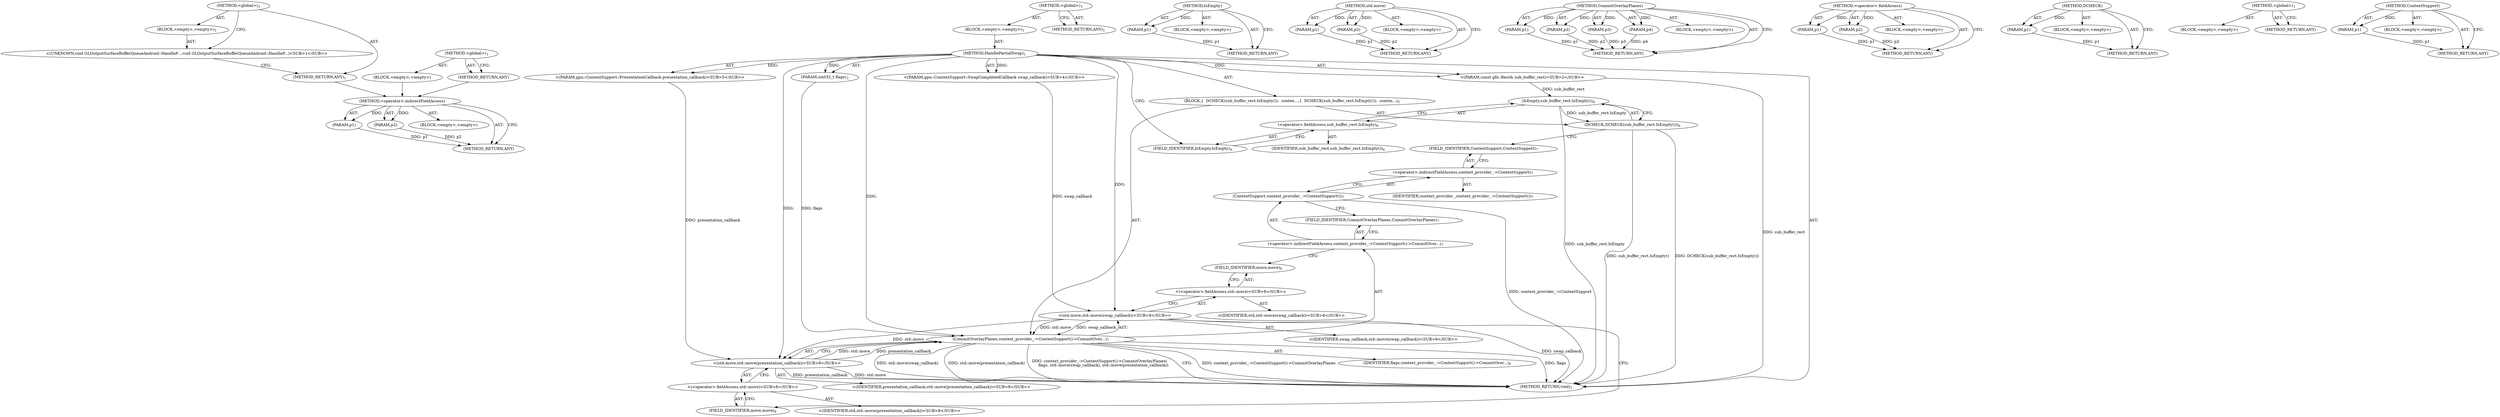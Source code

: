 digraph "&lt;global&gt;" {
vulnerable_80 [label=<(METHOD,&lt;operator&gt;.indirectFieldAccess)>];
vulnerable_81 [label=<(PARAM,p1)>];
vulnerable_82 [label=<(PARAM,p2)>];
vulnerable_83 [label=<(BLOCK,&lt;empty&gt;,&lt;empty&gt;)>];
vulnerable_84 [label=<(METHOD_RETURN,ANY)>];
vulnerable_6 [label=<(METHOD,&lt;global&gt;)<SUB>1</SUB>>];
vulnerable_7 [label=<(BLOCK,&lt;empty&gt;,&lt;empty&gt;)<SUB>1</SUB>>];
vulnerable_8 [label=<(METHOD,HandlePartialSwap)<SUB>1</SUB>>];
vulnerable_9 [label="<(PARAM,const gfx::Rect&amp; sub_buffer_rect)<SUB>2</SUB>>"];
vulnerable_10 [label=<(PARAM,uint32_t flags)<SUB>3</SUB>>];
vulnerable_11 [label="<(PARAM,gpu::ContextSupport::SwapCompletedCallback swap_callback)<SUB>4</SUB>>"];
vulnerable_12 [label="<(PARAM,gpu::ContextSupport::PresentationCallback presentation_callback)<SUB>5</SUB>>"];
vulnerable_13 [label=<(BLOCK,{
  DCHECK(sub_buffer_rect.IsEmpty());
  contex...,{
  DCHECK(sub_buffer_rect.IsEmpty());
  contex...)<SUB>5</SUB>>];
vulnerable_14 [label=<(DCHECK,DCHECK(sub_buffer_rect.IsEmpty()))<SUB>6</SUB>>];
vulnerable_15 [label=<(IsEmpty,sub_buffer_rect.IsEmpty())<SUB>6</SUB>>];
vulnerable_16 [label=<(&lt;operator&gt;.fieldAccess,sub_buffer_rect.IsEmpty)<SUB>6</SUB>>];
vulnerable_17 [label=<(IDENTIFIER,sub_buffer_rect,sub_buffer_rect.IsEmpty())<SUB>6</SUB>>];
vulnerable_18 [label=<(FIELD_IDENTIFIER,IsEmpty,IsEmpty)<SUB>6</SUB>>];
vulnerable_19 [label=<(CommitOverlayPlanes,context_provider_-&gt;ContextSupport()-&gt;CommitOver...)<SUB>7</SUB>>];
vulnerable_20 [label=<(&lt;operator&gt;.indirectFieldAccess,context_provider_-&gt;ContextSupport()-&gt;CommitOver...)<SUB>7</SUB>>];
vulnerable_21 [label=<(ContextSupport,context_provider_-&gt;ContextSupport())<SUB>7</SUB>>];
vulnerable_22 [label=<(&lt;operator&gt;.indirectFieldAccess,context_provider_-&gt;ContextSupport)<SUB>7</SUB>>];
vulnerable_23 [label=<(IDENTIFIER,context_provider_,context_provider_-&gt;ContextSupport())<SUB>7</SUB>>];
vulnerable_24 [label=<(FIELD_IDENTIFIER,ContextSupport,ContextSupport)<SUB>7</SUB>>];
vulnerable_25 [label=<(FIELD_IDENTIFIER,CommitOverlayPlanes,CommitOverlayPlanes)<SUB>7</SUB>>];
vulnerable_26 [label=<(IDENTIFIER,flags,context_provider_-&gt;ContextSupport()-&gt;CommitOver...)<SUB>8</SUB>>];
vulnerable_27 [label="<(std.move,std::move(swap_callback))<SUB>8</SUB>>"];
vulnerable_28 [label="<(&lt;operator&gt;.fieldAccess,std::move)<SUB>8</SUB>>"];
vulnerable_29 [label="<(IDENTIFIER,std,std::move(swap_callback))<SUB>8</SUB>>"];
vulnerable_30 [label=<(FIELD_IDENTIFIER,move,move)<SUB>8</SUB>>];
vulnerable_31 [label="<(IDENTIFIER,swap_callback,std::move(swap_callback))<SUB>8</SUB>>"];
vulnerable_32 [label="<(std.move,std::move(presentation_callback))<SUB>8</SUB>>"];
vulnerable_33 [label="<(&lt;operator&gt;.fieldAccess,std::move)<SUB>8</SUB>>"];
vulnerable_34 [label="<(IDENTIFIER,std,std::move(presentation_callback))<SUB>8</SUB>>"];
vulnerable_35 [label=<(FIELD_IDENTIFIER,move,move)<SUB>8</SUB>>];
vulnerable_36 [label="<(IDENTIFIER,presentation_callback,std::move(presentation_callback))<SUB>8</SUB>>"];
vulnerable_37 [label=<(METHOD_RETURN,void)<SUB>1</SUB>>];
vulnerable_39 [label=<(METHOD_RETURN,ANY)<SUB>1</SUB>>];
vulnerable_64 [label=<(METHOD,IsEmpty)>];
vulnerable_65 [label=<(PARAM,p1)>];
vulnerable_66 [label=<(BLOCK,&lt;empty&gt;,&lt;empty&gt;)>];
vulnerable_67 [label=<(METHOD_RETURN,ANY)>];
vulnerable_89 [label=<(METHOD,std.move)>];
vulnerable_90 [label=<(PARAM,p1)>];
vulnerable_91 [label=<(PARAM,p2)>];
vulnerable_92 [label=<(BLOCK,&lt;empty&gt;,&lt;empty&gt;)>];
vulnerable_93 [label=<(METHOD_RETURN,ANY)>];
vulnerable_73 [label=<(METHOD,CommitOverlayPlanes)>];
vulnerable_74 [label=<(PARAM,p1)>];
vulnerable_75 [label=<(PARAM,p2)>];
vulnerable_76 [label=<(PARAM,p3)>];
vulnerable_77 [label=<(PARAM,p4)>];
vulnerable_78 [label=<(BLOCK,&lt;empty&gt;,&lt;empty&gt;)>];
vulnerable_79 [label=<(METHOD_RETURN,ANY)>];
vulnerable_68 [label=<(METHOD,&lt;operator&gt;.fieldAccess)>];
vulnerable_69 [label=<(PARAM,p1)>];
vulnerable_70 [label=<(PARAM,p2)>];
vulnerable_71 [label=<(BLOCK,&lt;empty&gt;,&lt;empty&gt;)>];
vulnerable_72 [label=<(METHOD_RETURN,ANY)>];
vulnerable_60 [label=<(METHOD,DCHECK)>];
vulnerable_61 [label=<(PARAM,p1)>];
vulnerable_62 [label=<(BLOCK,&lt;empty&gt;,&lt;empty&gt;)>];
vulnerable_63 [label=<(METHOD_RETURN,ANY)>];
vulnerable_54 [label=<(METHOD,&lt;global&gt;)<SUB>1</SUB>>];
vulnerable_55 [label=<(BLOCK,&lt;empty&gt;,&lt;empty&gt;)>];
vulnerable_56 [label=<(METHOD_RETURN,ANY)>];
vulnerable_85 [label=<(METHOD,ContextSupport)>];
vulnerable_86 [label=<(PARAM,p1)>];
vulnerable_87 [label=<(BLOCK,&lt;empty&gt;,&lt;empty&gt;)>];
vulnerable_88 [label=<(METHOD_RETURN,ANY)>];
fixed_6 [label=<(METHOD,&lt;global&gt;)<SUB>1</SUB>>];
fixed_7 [label=<(BLOCK,&lt;empty&gt;,&lt;empty&gt;)<SUB>1</SUB>>];
fixed_8 [label="<(UNKNOWN,void GLOutputSurfaceBufferQueueAndroid::HandleP...,void GLOutputSurfaceBufferQueueAndroid::HandleP...)<SUB>1</SUB>>"];
fixed_9 [label=<(METHOD_RETURN,ANY)<SUB>1</SUB>>];
fixed_14 [label=<(METHOD,&lt;global&gt;)<SUB>1</SUB>>];
fixed_15 [label=<(BLOCK,&lt;empty&gt;,&lt;empty&gt;)>];
fixed_16 [label=<(METHOD_RETURN,ANY)>];
vulnerable_80 -> vulnerable_81  [key=0, label="AST: "];
vulnerable_80 -> vulnerable_81  [key=1, label="DDG: "];
vulnerable_80 -> vulnerable_83  [key=0, label="AST: "];
vulnerable_80 -> vulnerable_82  [key=0, label="AST: "];
vulnerable_80 -> vulnerable_82  [key=1, label="DDG: "];
vulnerable_80 -> vulnerable_84  [key=0, label="AST: "];
vulnerable_80 -> vulnerable_84  [key=1, label="CFG: "];
vulnerable_81 -> vulnerable_84  [key=0, label="DDG: p1"];
vulnerable_82 -> vulnerable_84  [key=0, label="DDG: p2"];
vulnerable_6 -> vulnerable_7  [key=0, label="AST: "];
vulnerable_6 -> vulnerable_39  [key=0, label="AST: "];
vulnerable_6 -> vulnerable_39  [key=1, label="CFG: "];
vulnerable_7 -> vulnerable_8  [key=0, label="AST: "];
vulnerable_8 -> vulnerable_9  [key=0, label="AST: "];
vulnerable_8 -> vulnerable_9  [key=1, label="DDG: "];
vulnerable_8 -> vulnerable_10  [key=0, label="AST: "];
vulnerable_8 -> vulnerable_10  [key=1, label="DDG: "];
vulnerable_8 -> vulnerable_11  [key=0, label="AST: "];
vulnerable_8 -> vulnerable_11  [key=1, label="DDG: "];
vulnerable_8 -> vulnerable_12  [key=0, label="AST: "];
vulnerable_8 -> vulnerable_12  [key=1, label="DDG: "];
vulnerable_8 -> vulnerable_13  [key=0, label="AST: "];
vulnerable_8 -> vulnerable_37  [key=0, label="AST: "];
vulnerable_8 -> vulnerable_18  [key=0, label="CFG: "];
vulnerable_8 -> vulnerable_19  [key=0, label="DDG: "];
vulnerable_8 -> vulnerable_27  [key=0, label="DDG: "];
vulnerable_8 -> vulnerable_32  [key=0, label="DDG: "];
vulnerable_9 -> vulnerable_37  [key=0, label="DDG: sub_buffer_rect"];
vulnerable_9 -> vulnerable_15  [key=0, label="DDG: sub_buffer_rect"];
vulnerable_10 -> vulnerable_19  [key=0, label="DDG: flags"];
vulnerable_11 -> vulnerable_27  [key=0, label="DDG: swap_callback"];
vulnerable_12 -> vulnerable_32  [key=0, label="DDG: presentation_callback"];
vulnerable_13 -> vulnerable_14  [key=0, label="AST: "];
vulnerable_13 -> vulnerable_19  [key=0, label="AST: "];
vulnerable_14 -> vulnerable_15  [key=0, label="AST: "];
vulnerable_14 -> vulnerable_24  [key=0, label="CFG: "];
vulnerable_14 -> vulnerable_37  [key=0, label="DDG: sub_buffer_rect.IsEmpty()"];
vulnerable_14 -> vulnerable_37  [key=1, label="DDG: DCHECK(sub_buffer_rect.IsEmpty())"];
vulnerable_15 -> vulnerable_16  [key=0, label="AST: "];
vulnerable_15 -> vulnerable_14  [key=0, label="CFG: "];
vulnerable_15 -> vulnerable_14  [key=1, label="DDG: sub_buffer_rect.IsEmpty"];
vulnerable_15 -> vulnerable_37  [key=0, label="DDG: sub_buffer_rect.IsEmpty"];
vulnerable_16 -> vulnerable_17  [key=0, label="AST: "];
vulnerable_16 -> vulnerable_18  [key=0, label="AST: "];
vulnerable_16 -> vulnerable_15  [key=0, label="CFG: "];
vulnerable_18 -> vulnerable_16  [key=0, label="CFG: "];
vulnerable_19 -> vulnerable_20  [key=0, label="AST: "];
vulnerable_19 -> vulnerable_26  [key=0, label="AST: "];
vulnerable_19 -> vulnerable_27  [key=0, label="AST: "];
vulnerable_19 -> vulnerable_32  [key=0, label="AST: "];
vulnerable_19 -> vulnerable_37  [key=0, label="CFG: "];
vulnerable_19 -> vulnerable_37  [key=1, label="DDG: context_provider_-&gt;ContextSupport()-&gt;CommitOverlayPlanes"];
vulnerable_19 -> vulnerable_37  [key=2, label="DDG: flags"];
vulnerable_19 -> vulnerable_37  [key=3, label="DDG: std::move(swap_callback)"];
vulnerable_19 -> vulnerable_37  [key=4, label="DDG: std::move(presentation_callback)"];
vulnerable_19 -> vulnerable_37  [key=5, label="DDG: context_provider_-&gt;ContextSupport()-&gt;CommitOverlayPlanes(
      flags, std::move(swap_callback), std::move(presentation_callback))"];
vulnerable_20 -> vulnerable_21  [key=0, label="AST: "];
vulnerable_20 -> vulnerable_25  [key=0, label="AST: "];
vulnerable_20 -> vulnerable_30  [key=0, label="CFG: "];
vulnerable_21 -> vulnerable_22  [key=0, label="AST: "];
vulnerable_21 -> vulnerable_25  [key=0, label="CFG: "];
vulnerable_21 -> vulnerable_37  [key=0, label="DDG: context_provider_-&gt;ContextSupport"];
vulnerable_22 -> vulnerable_23  [key=0, label="AST: "];
vulnerable_22 -> vulnerable_24  [key=0, label="AST: "];
vulnerable_22 -> vulnerable_21  [key=0, label="CFG: "];
vulnerable_24 -> vulnerable_22  [key=0, label="CFG: "];
vulnerable_25 -> vulnerable_20  [key=0, label="CFG: "];
vulnerable_27 -> vulnerable_28  [key=0, label="AST: "];
vulnerable_27 -> vulnerable_31  [key=0, label="AST: "];
vulnerable_27 -> vulnerable_35  [key=0, label="CFG: "];
vulnerable_27 -> vulnerable_37  [key=0, label="DDG: swap_callback"];
vulnerable_27 -> vulnerable_19  [key=0, label="DDG: std::move"];
vulnerable_27 -> vulnerable_19  [key=1, label="DDG: swap_callback"];
vulnerable_27 -> vulnerable_32  [key=0, label="DDG: std::move"];
vulnerable_28 -> vulnerable_29  [key=0, label="AST: "];
vulnerable_28 -> vulnerable_30  [key=0, label="AST: "];
vulnerable_28 -> vulnerable_27  [key=0, label="CFG: "];
vulnerable_30 -> vulnerable_28  [key=0, label="CFG: "];
vulnerable_32 -> vulnerable_33  [key=0, label="AST: "];
vulnerable_32 -> vulnerable_36  [key=0, label="AST: "];
vulnerable_32 -> vulnerable_19  [key=0, label="CFG: "];
vulnerable_32 -> vulnerable_19  [key=1, label="DDG: std::move"];
vulnerable_32 -> vulnerable_19  [key=2, label="DDG: presentation_callback"];
vulnerable_32 -> vulnerable_37  [key=0, label="DDG: std::move"];
vulnerable_32 -> vulnerable_37  [key=1, label="DDG: presentation_callback"];
vulnerable_33 -> vulnerable_34  [key=0, label="AST: "];
vulnerable_33 -> vulnerable_35  [key=0, label="AST: "];
vulnerable_33 -> vulnerable_32  [key=0, label="CFG: "];
vulnerable_35 -> vulnerable_33  [key=0, label="CFG: "];
vulnerable_64 -> vulnerable_65  [key=0, label="AST: "];
vulnerable_64 -> vulnerable_65  [key=1, label="DDG: "];
vulnerable_64 -> vulnerable_66  [key=0, label="AST: "];
vulnerable_64 -> vulnerable_67  [key=0, label="AST: "];
vulnerable_64 -> vulnerable_67  [key=1, label="CFG: "];
vulnerable_65 -> vulnerable_67  [key=0, label="DDG: p1"];
vulnerable_89 -> vulnerable_90  [key=0, label="AST: "];
vulnerable_89 -> vulnerable_90  [key=1, label="DDG: "];
vulnerable_89 -> vulnerable_92  [key=0, label="AST: "];
vulnerable_89 -> vulnerable_91  [key=0, label="AST: "];
vulnerable_89 -> vulnerable_91  [key=1, label="DDG: "];
vulnerable_89 -> vulnerable_93  [key=0, label="AST: "];
vulnerable_89 -> vulnerable_93  [key=1, label="CFG: "];
vulnerable_90 -> vulnerable_93  [key=0, label="DDG: p1"];
vulnerable_91 -> vulnerable_93  [key=0, label="DDG: p2"];
vulnerable_73 -> vulnerable_74  [key=0, label="AST: "];
vulnerable_73 -> vulnerable_74  [key=1, label="DDG: "];
vulnerable_73 -> vulnerable_78  [key=0, label="AST: "];
vulnerable_73 -> vulnerable_75  [key=0, label="AST: "];
vulnerable_73 -> vulnerable_75  [key=1, label="DDG: "];
vulnerable_73 -> vulnerable_79  [key=0, label="AST: "];
vulnerable_73 -> vulnerable_79  [key=1, label="CFG: "];
vulnerable_73 -> vulnerable_76  [key=0, label="AST: "];
vulnerable_73 -> vulnerable_76  [key=1, label="DDG: "];
vulnerable_73 -> vulnerable_77  [key=0, label="AST: "];
vulnerable_73 -> vulnerable_77  [key=1, label="DDG: "];
vulnerable_74 -> vulnerable_79  [key=0, label="DDG: p1"];
vulnerable_75 -> vulnerable_79  [key=0, label="DDG: p2"];
vulnerable_76 -> vulnerable_79  [key=0, label="DDG: p3"];
vulnerable_77 -> vulnerable_79  [key=0, label="DDG: p4"];
vulnerable_68 -> vulnerable_69  [key=0, label="AST: "];
vulnerable_68 -> vulnerable_69  [key=1, label="DDG: "];
vulnerable_68 -> vulnerable_71  [key=0, label="AST: "];
vulnerable_68 -> vulnerable_70  [key=0, label="AST: "];
vulnerable_68 -> vulnerable_70  [key=1, label="DDG: "];
vulnerable_68 -> vulnerable_72  [key=0, label="AST: "];
vulnerable_68 -> vulnerable_72  [key=1, label="CFG: "];
vulnerable_69 -> vulnerable_72  [key=0, label="DDG: p1"];
vulnerable_70 -> vulnerable_72  [key=0, label="DDG: p2"];
vulnerable_60 -> vulnerable_61  [key=0, label="AST: "];
vulnerable_60 -> vulnerable_61  [key=1, label="DDG: "];
vulnerable_60 -> vulnerable_62  [key=0, label="AST: "];
vulnerable_60 -> vulnerable_63  [key=0, label="AST: "];
vulnerable_60 -> vulnerable_63  [key=1, label="CFG: "];
vulnerable_61 -> vulnerable_63  [key=0, label="DDG: p1"];
vulnerable_54 -> vulnerable_55  [key=0, label="AST: "];
vulnerable_54 -> vulnerable_56  [key=0, label="AST: "];
vulnerable_54 -> vulnerable_56  [key=1, label="CFG: "];
vulnerable_85 -> vulnerable_86  [key=0, label="AST: "];
vulnerable_85 -> vulnerable_86  [key=1, label="DDG: "];
vulnerable_85 -> vulnerable_87  [key=0, label="AST: "];
vulnerable_85 -> vulnerable_88  [key=0, label="AST: "];
vulnerable_85 -> vulnerable_88  [key=1, label="CFG: "];
vulnerable_86 -> vulnerable_88  [key=0, label="DDG: p1"];
fixed_6 -> fixed_7  [key=0, label="AST: "];
fixed_6 -> fixed_9  [key=0, label="AST: "];
fixed_6 -> fixed_8  [key=0, label="CFG: "];
fixed_7 -> fixed_8  [key=0, label="AST: "];
fixed_8 -> fixed_9  [key=0, label="CFG: "];
fixed_9 -> vulnerable_80  [key=0];
fixed_14 -> fixed_15  [key=0, label="AST: "];
fixed_14 -> fixed_16  [key=0, label="AST: "];
fixed_14 -> fixed_16  [key=1, label="CFG: "];
fixed_15 -> vulnerable_80  [key=0];
fixed_16 -> vulnerable_80  [key=0];
}
